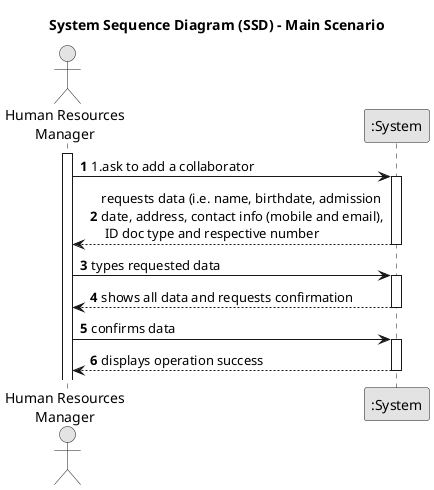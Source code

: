 @startuml
skinparam monochrome true
skinparam packageStyle rectangle
skinparam shadowing false

title System Sequence Diagram (SSD) - Main Scenario

autonumber

actor "Human Resources\nManager" as Employee
participant ":System" as System

activate Employee

    Employee -> System : 1.ask to add a collaborator

    activate System

        System --> Employee : requests data (i.e. name, birthdate, admission \ndate, address, contact info (mobile and email),\n ID doc type and respective number

    deactivate System

    Employee -> System : types requested data
    activate System

        System --> Employee :  shows all data and requests confirmation
    deactivate System

    Employee -> System : confirms data
    activate System



        System --> Employee : displays operation success
    deactivate System

@enduml